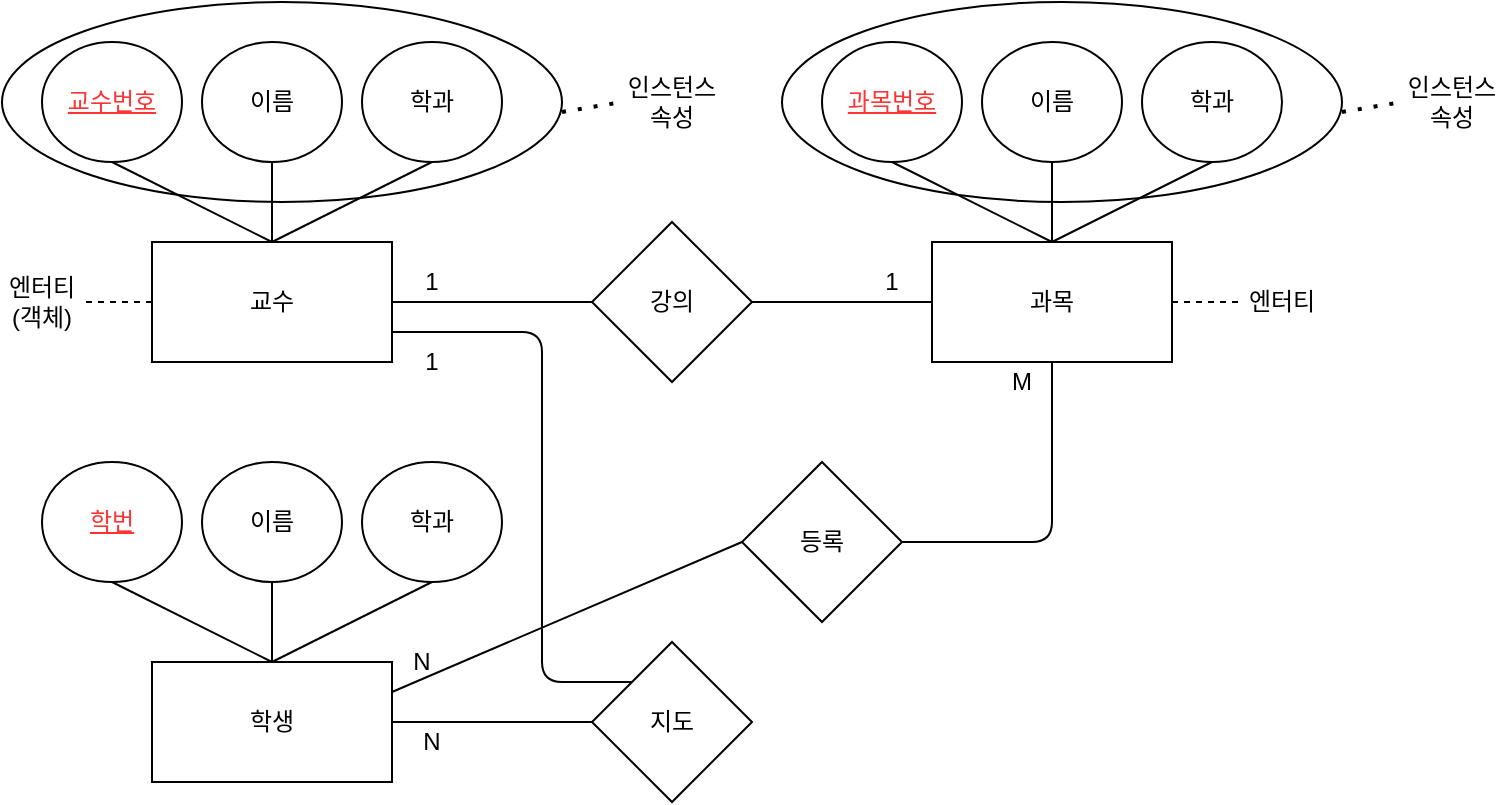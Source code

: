 <mxfile version="14.4.8" type="device"><diagram id="spJPlzkYzBjCRH0WMbiv" name="Page-1"><mxGraphModel dx="1422" dy="762" grid="1" gridSize="10" guides="1" tooltips="1" connect="1" arrows="1" fold="1" page="1" pageScale="1" pageWidth="827" pageHeight="1169" background="#ffffff" math="0" shadow="0"><root><mxCell id="0"/><mxCell id="1" parent="0"/><mxCell id="ZwjOfg2V7YQlCmntcbpw-12" value="" style="ellipse;whiteSpace=wrap;html=1;" parent="1" vertex="1"><mxGeometry x="10" y="10" width="280" height="100" as="geometry"/></mxCell><mxCell id="ZwjOfg2V7YQlCmntcbpw-1" value="&lt;font style=&quot;vertical-align: inherit&quot;&gt;&lt;font style=&quot;vertical-align: inherit&quot;&gt;교수&lt;/font&gt;&lt;/font&gt;" style="rounded=0;whiteSpace=wrap;html=1;" parent="1" vertex="1"><mxGeometry x="85" y="130" width="120" height="60" as="geometry"/></mxCell><mxCell id="ZwjOfg2V7YQlCmntcbpw-2" value="&lt;font style=&quot;vertical-align: inherit&quot;&gt;&lt;font style=&quot;vertical-align: inherit&quot;&gt;교수번호&lt;/font&gt;&lt;/font&gt;" style="ellipse;whiteSpace=wrap;html=1;fontStyle=4;fontColor=#FF3333;" parent="1" vertex="1"><mxGeometry x="30" y="30" width="70" height="60" as="geometry"/></mxCell><mxCell id="ZwjOfg2V7YQlCmntcbpw-3" value="&lt;font style=&quot;vertical-align: inherit&quot;&gt;&lt;font style=&quot;vertical-align: inherit&quot;&gt;이름&lt;/font&gt;&lt;/font&gt;" style="ellipse;whiteSpace=wrap;html=1;" parent="1" vertex="1"><mxGeometry x="110" y="30" width="70" height="60" as="geometry"/></mxCell><mxCell id="ZwjOfg2V7YQlCmntcbpw-4" value="&lt;font style=&quot;vertical-align: inherit&quot;&gt;&lt;font style=&quot;vertical-align: inherit&quot;&gt;학과&lt;/font&gt;&lt;/font&gt;" style="ellipse;whiteSpace=wrap;html=1;" parent="1" vertex="1"><mxGeometry x="190" y="30" width="70" height="60" as="geometry"/></mxCell><mxCell id="ZwjOfg2V7YQlCmntcbpw-5" value="" style="endArrow=none;html=1;entryX=0.5;entryY=1;entryDx=0;entryDy=0;exitX=0.5;exitY=0;exitDx=0;exitDy=0;" parent="1" source="ZwjOfg2V7YQlCmntcbpw-1" target="ZwjOfg2V7YQlCmntcbpw-2" edge="1"><mxGeometry width="50" height="50" relative="1" as="geometry"><mxPoint x="390" y="430" as="sourcePoint"/><mxPoint x="440" y="380" as="targetPoint"/></mxGeometry></mxCell><mxCell id="ZwjOfg2V7YQlCmntcbpw-6" value="" style="endArrow=none;html=1;entryX=0.5;entryY=1;entryDx=0;entryDy=0;exitX=0.5;exitY=0;exitDx=0;exitDy=0;" parent="1" source="ZwjOfg2V7YQlCmntcbpw-1" target="ZwjOfg2V7YQlCmntcbpw-3" edge="1"><mxGeometry width="50" height="50" relative="1" as="geometry"><mxPoint x="160" y="140" as="sourcePoint"/><mxPoint x="75" y="100" as="targetPoint"/></mxGeometry></mxCell><mxCell id="ZwjOfg2V7YQlCmntcbpw-7" value="" style="endArrow=none;html=1;entryX=0.5;entryY=1;entryDx=0;entryDy=0;exitX=0.5;exitY=0;exitDx=0;exitDy=0;" parent="1" source="ZwjOfg2V7YQlCmntcbpw-1" target="ZwjOfg2V7YQlCmntcbpw-4" edge="1"><mxGeometry width="50" height="50" relative="1" as="geometry"><mxPoint x="390" y="430" as="sourcePoint"/><mxPoint x="440" y="380" as="targetPoint"/></mxGeometry></mxCell><mxCell id="ZwjOfg2V7YQlCmntcbpw-8" value="엔터티&lt;br&gt;(객체)" style="text;html=1;strokeColor=none;fillColor=none;align=center;verticalAlign=middle;whiteSpace=wrap;rounded=0;" parent="1" vertex="1"><mxGeometry x="10" y="150" width="40" height="20" as="geometry"/></mxCell><mxCell id="ZwjOfg2V7YQlCmntcbpw-9" value="&lt;font style=&quot;vertical-align: inherit&quot;&gt;&lt;font style=&quot;vertical-align: inherit&quot;&gt;인스턴스 속성&lt;/font&gt;&lt;/font&gt;" style="text;html=1;strokeColor=none;fillColor=none;align=center;verticalAlign=middle;whiteSpace=wrap;rounded=0;" parent="1" vertex="1"><mxGeometry x="320" y="50" width="50" height="20" as="geometry"/></mxCell><mxCell id="ZwjOfg2V7YQlCmntcbpw-10" value="" style="endArrow=none;dashed=1;html=1;dashPattern=1 3;strokeWidth=2;entryX=0;entryY=0.5;entryDx=0;entryDy=0;exitX=1;exitY=0.5;exitDx=0;exitDy=0;" parent="1" target="ZwjOfg2V7YQlCmntcbpw-9" edge="1"><mxGeometry width="50" height="50" relative="1" as="geometry"><mxPoint x="290" y="65" as="sourcePoint"/><mxPoint x="440" y="360" as="targetPoint"/></mxGeometry></mxCell><mxCell id="ZwjOfg2V7YQlCmntcbpw-13" value="" style="ellipse;whiteSpace=wrap;html=1;" parent="1" vertex="1"><mxGeometry x="400" y="10" width="280" height="100" as="geometry"/></mxCell><mxCell id="ZwjOfg2V7YQlCmntcbpw-14" value="&lt;font style=&quot;vertical-align: inherit&quot;&gt;&lt;font style=&quot;vertical-align: inherit&quot;&gt;과목&lt;/font&gt;&lt;/font&gt;" style="rounded=0;whiteSpace=wrap;html=1;" parent="1" vertex="1"><mxGeometry x="475" y="130" width="120" height="60" as="geometry"/></mxCell><mxCell id="ZwjOfg2V7YQlCmntcbpw-15" value="&lt;font style=&quot;vertical-align: inherit&quot;&gt;&lt;font style=&quot;vertical-align: inherit&quot;&gt;과목번호&lt;/font&gt;&lt;/font&gt;" style="ellipse;whiteSpace=wrap;html=1;fontStyle=4;fontColor=#FF3333;" parent="1" vertex="1"><mxGeometry x="420" y="30" width="70" height="60" as="geometry"/></mxCell><mxCell id="ZwjOfg2V7YQlCmntcbpw-16" value="&lt;font style=&quot;vertical-align: inherit&quot;&gt;&lt;font style=&quot;vertical-align: inherit&quot;&gt;이름&lt;/font&gt;&lt;/font&gt;" style="ellipse;whiteSpace=wrap;html=1;" parent="1" vertex="1"><mxGeometry x="500" y="30" width="70" height="60" as="geometry"/></mxCell><mxCell id="ZwjOfg2V7YQlCmntcbpw-17" value="&lt;font style=&quot;vertical-align: inherit&quot;&gt;&lt;font style=&quot;vertical-align: inherit&quot;&gt;학과&lt;/font&gt;&lt;/font&gt;" style="ellipse;whiteSpace=wrap;html=1;" parent="1" vertex="1"><mxGeometry x="580" y="30" width="70" height="60" as="geometry"/></mxCell><mxCell id="ZwjOfg2V7YQlCmntcbpw-18" value="" style="endArrow=none;html=1;entryX=0.5;entryY=1;entryDx=0;entryDy=0;exitX=0.5;exitY=0;exitDx=0;exitDy=0;" parent="1" source="ZwjOfg2V7YQlCmntcbpw-14" target="ZwjOfg2V7YQlCmntcbpw-15" edge="1"><mxGeometry width="50" height="50" relative="1" as="geometry"><mxPoint x="780" y="430" as="sourcePoint"/><mxPoint x="830" y="380" as="targetPoint"/></mxGeometry></mxCell><mxCell id="ZwjOfg2V7YQlCmntcbpw-19" value="" style="endArrow=none;html=1;entryX=0.5;entryY=1;entryDx=0;entryDy=0;exitX=0.5;exitY=0;exitDx=0;exitDy=0;" parent="1" source="ZwjOfg2V7YQlCmntcbpw-14" target="ZwjOfg2V7YQlCmntcbpw-16" edge="1"><mxGeometry width="50" height="50" relative="1" as="geometry"><mxPoint x="550" y="140" as="sourcePoint"/><mxPoint x="465" y="100" as="targetPoint"/></mxGeometry></mxCell><mxCell id="ZwjOfg2V7YQlCmntcbpw-20" value="" style="endArrow=none;html=1;entryX=0.5;entryY=1;entryDx=0;entryDy=0;exitX=0.5;exitY=0;exitDx=0;exitDy=0;" parent="1" source="ZwjOfg2V7YQlCmntcbpw-14" target="ZwjOfg2V7YQlCmntcbpw-17" edge="1"><mxGeometry width="50" height="50" relative="1" as="geometry"><mxPoint x="780" y="430" as="sourcePoint"/><mxPoint x="830" y="380" as="targetPoint"/></mxGeometry></mxCell><mxCell id="ZwjOfg2V7YQlCmntcbpw-21" value="&lt;font style=&quot;vertical-align: inherit&quot;&gt;&lt;font style=&quot;vertical-align: inherit&quot;&gt;엔터티&lt;/font&gt;&lt;/font&gt;" style="text;html=1;strokeColor=none;fillColor=none;align=center;verticalAlign=middle;whiteSpace=wrap;rounded=0;" parent="1" vertex="1"><mxGeometry x="630" y="150" width="40" height="20" as="geometry"/></mxCell><mxCell id="ZwjOfg2V7YQlCmntcbpw-22" value="&lt;font style=&quot;vertical-align: inherit&quot;&gt;&lt;font style=&quot;vertical-align: inherit&quot;&gt;인스턴스 속성&lt;/font&gt;&lt;/font&gt;" style="text;html=1;strokeColor=none;fillColor=none;align=center;verticalAlign=middle;whiteSpace=wrap;rounded=0;" parent="1" vertex="1"><mxGeometry x="710" y="50" width="50" height="20" as="geometry"/></mxCell><mxCell id="ZwjOfg2V7YQlCmntcbpw-23" value="" style="endArrow=none;dashed=1;html=1;dashPattern=1 3;strokeWidth=2;entryX=0;entryY=0.5;entryDx=0;entryDy=0;exitX=1;exitY=0.5;exitDx=0;exitDy=0;" parent="1" target="ZwjOfg2V7YQlCmntcbpw-22" edge="1"><mxGeometry width="50" height="50" relative="1" as="geometry"><mxPoint x="680" y="65" as="sourcePoint"/><mxPoint x="830" y="360" as="targetPoint"/></mxGeometry></mxCell><mxCell id="ZwjOfg2V7YQlCmntcbpw-24" value="" style="endArrow=none;dashed=1;html=1;entryX=0;entryY=0.5;entryDx=0;entryDy=0;exitX=1;exitY=0.5;exitDx=0;exitDy=0;" parent="1" source="ZwjOfg2V7YQlCmntcbpw-14" target="ZwjOfg2V7YQlCmntcbpw-21" edge="1"><mxGeometry width="50" height="50" relative="1" as="geometry"><mxPoint x="780" y="410" as="sourcePoint"/><mxPoint x="830" y="360" as="targetPoint"/></mxGeometry></mxCell><mxCell id="ZwjOfg2V7YQlCmntcbpw-25" value="&lt;font style=&quot;vertical-align: inherit&quot;&gt;&lt;font style=&quot;vertical-align: inherit&quot;&gt;&lt;font&gt;강&lt;/font&gt;의&lt;/font&gt;&lt;/font&gt;" style="rhombus;whiteSpace=wrap;html=1;" parent="1" vertex="1"><mxGeometry x="305" y="120" width="80" height="80" as="geometry"/></mxCell><mxCell id="ZwjOfg2V7YQlCmntcbpw-26" style="edgeStyle=orthogonalEdgeStyle;rounded=0;orthogonalLoop=1;jettySize=auto;html=1;exitX=0.5;exitY=1;exitDx=0;exitDy=0;fontColor=#000000;" parent="1" source="ZwjOfg2V7YQlCmntcbpw-8" target="ZwjOfg2V7YQlCmntcbpw-8" edge="1"><mxGeometry relative="1" as="geometry"/></mxCell><mxCell id="ZwjOfg2V7YQlCmntcbpw-29" value="" style="endArrow=none;dashed=1;html=1;fontColor=#000000;entryX=1;entryY=0.5;entryDx=0;entryDy=0;exitX=0;exitY=0.5;exitDx=0;exitDy=0;" parent="1" source="ZwjOfg2V7YQlCmntcbpw-1" target="ZwjOfg2V7YQlCmntcbpw-8" edge="1"><mxGeometry width="50" height="50" relative="1" as="geometry"><mxPoint x="390" y="400" as="sourcePoint"/><mxPoint x="440" y="350" as="targetPoint"/></mxGeometry></mxCell><mxCell id="ZwjOfg2V7YQlCmntcbpw-30" value="" style="endArrow=none;html=1;fontColor=#000000;entryX=1;entryY=0.5;entryDx=0;entryDy=0;exitX=0;exitY=0.5;exitDx=0;exitDy=0;" parent="1" source="ZwjOfg2V7YQlCmntcbpw-25" target="ZwjOfg2V7YQlCmntcbpw-1" edge="1"><mxGeometry width="50" height="50" relative="1" as="geometry"><mxPoint x="390" y="400" as="sourcePoint"/><mxPoint x="440" y="350" as="targetPoint"/></mxGeometry></mxCell><mxCell id="ZwjOfg2V7YQlCmntcbpw-31" value="" style="endArrow=none;html=1;fontColor=#000000;entryX=1;entryY=0.5;entryDx=0;entryDy=0;exitX=0;exitY=0.5;exitDx=0;exitDy=0;" parent="1" source="ZwjOfg2V7YQlCmntcbpw-14" target="ZwjOfg2V7YQlCmntcbpw-25" edge="1"><mxGeometry width="50" height="50" relative="1" as="geometry"><mxPoint x="315" y="170" as="sourcePoint"/><mxPoint x="215" y="170" as="targetPoint"/></mxGeometry></mxCell><mxCell id="ZwjOfg2V7YQlCmntcbpw-32" value="학생" style="rounded=0;whiteSpace=wrap;html=1;" parent="1" vertex="1"><mxGeometry x="85" y="340" width="120" height="60" as="geometry"/></mxCell><mxCell id="ZwjOfg2V7YQlCmntcbpw-33" value="학번" style="ellipse;whiteSpace=wrap;html=1;fontStyle=4;fontColor=#FF3333;" parent="1" vertex="1"><mxGeometry x="30" y="240" width="70" height="60" as="geometry"/></mxCell><mxCell id="ZwjOfg2V7YQlCmntcbpw-34" value="&lt;font style=&quot;vertical-align: inherit&quot;&gt;&lt;font style=&quot;vertical-align: inherit&quot;&gt;이름&lt;/font&gt;&lt;/font&gt;" style="ellipse;whiteSpace=wrap;html=1;" parent="1" vertex="1"><mxGeometry x="110" y="240" width="70" height="60" as="geometry"/></mxCell><mxCell id="ZwjOfg2V7YQlCmntcbpw-35" value="&lt;font style=&quot;vertical-align: inherit&quot;&gt;&lt;font style=&quot;vertical-align: inherit&quot;&gt;학과&lt;/font&gt;&lt;/font&gt;" style="ellipse;whiteSpace=wrap;html=1;" parent="1" vertex="1"><mxGeometry x="190" y="240" width="70" height="60" as="geometry"/></mxCell><mxCell id="ZwjOfg2V7YQlCmntcbpw-36" value="" style="endArrow=none;html=1;entryX=0.5;entryY=1;entryDx=0;entryDy=0;exitX=0.5;exitY=0;exitDx=0;exitDy=0;" parent="1" source="ZwjOfg2V7YQlCmntcbpw-32" target="ZwjOfg2V7YQlCmntcbpw-33" edge="1"><mxGeometry width="50" height="50" relative="1" as="geometry"><mxPoint x="390" y="640" as="sourcePoint"/><mxPoint x="440" y="590" as="targetPoint"/></mxGeometry></mxCell><mxCell id="ZwjOfg2V7YQlCmntcbpw-37" value="" style="endArrow=none;html=1;entryX=0.5;entryY=1;entryDx=0;entryDy=0;exitX=0.5;exitY=0;exitDx=0;exitDy=0;" parent="1" source="ZwjOfg2V7YQlCmntcbpw-32" target="ZwjOfg2V7YQlCmntcbpw-34" edge="1"><mxGeometry width="50" height="50" relative="1" as="geometry"><mxPoint x="160" y="350" as="sourcePoint"/><mxPoint x="75" y="310" as="targetPoint"/></mxGeometry></mxCell><mxCell id="ZwjOfg2V7YQlCmntcbpw-38" value="" style="endArrow=none;html=1;entryX=0.5;entryY=1;entryDx=0;entryDy=0;exitX=0.5;exitY=0;exitDx=0;exitDy=0;" parent="1" source="ZwjOfg2V7YQlCmntcbpw-32" target="ZwjOfg2V7YQlCmntcbpw-35" edge="1"><mxGeometry width="50" height="50" relative="1" as="geometry"><mxPoint x="390" y="640" as="sourcePoint"/><mxPoint x="440" y="590" as="targetPoint"/></mxGeometry></mxCell><mxCell id="ZwjOfg2V7YQlCmntcbpw-41" value="지도" style="rhombus;whiteSpace=wrap;html=1;" parent="1" vertex="1"><mxGeometry x="305" y="330" width="80" height="80" as="geometry"/></mxCell><mxCell id="ZwjOfg2V7YQlCmntcbpw-42" value="" style="endArrow=none;html=1;fontColor=#000000;entryX=0;entryY=0.5;entryDx=0;entryDy=0;exitX=1;exitY=0.5;exitDx=0;exitDy=0;" parent="1" source="ZwjOfg2V7YQlCmntcbpw-32" target="ZwjOfg2V7YQlCmntcbpw-41" edge="1"><mxGeometry width="50" height="50" relative="1" as="geometry"><mxPoint x="390" y="400" as="sourcePoint"/><mxPoint x="440" y="350" as="targetPoint"/></mxGeometry></mxCell><mxCell id="ZwjOfg2V7YQlCmntcbpw-44" value="" style="endArrow=none;html=1;fontColor=#000000;entryX=1;entryY=0.75;entryDx=0;entryDy=0;exitX=0;exitY=0;exitDx=0;exitDy=0;" parent="1" source="ZwjOfg2V7YQlCmntcbpw-41" target="ZwjOfg2V7YQlCmntcbpw-1" edge="1"><mxGeometry width="50" height="50" relative="1" as="geometry"><mxPoint x="340" y="340" as="sourcePoint"/><mxPoint x="440" y="350" as="targetPoint"/><Array as="points"><mxPoint x="280" y="350"/><mxPoint x="280" y="175"/></Array></mxGeometry></mxCell><mxCell id="ZwjOfg2V7YQlCmntcbpw-45" value="N" style="text;html=1;strokeColor=none;fillColor=none;align=center;verticalAlign=middle;whiteSpace=wrap;rounded=0;fontColor=#000000;" parent="1" vertex="1"><mxGeometry x="205" y="370" width="40" height="20" as="geometry"/></mxCell><mxCell id="ZwjOfg2V7YQlCmntcbpw-46" value="1" style="text;html=1;strokeColor=none;fillColor=none;align=center;verticalAlign=middle;whiteSpace=wrap;rounded=0;fontColor=#000000;" parent="1" vertex="1"><mxGeometry x="205" y="180" width="40" height="20" as="geometry"/></mxCell><mxCell id="ZwjOfg2V7YQlCmntcbpw-47" value="1" style="text;html=1;strokeColor=none;fillColor=none;align=center;verticalAlign=middle;whiteSpace=wrap;rounded=0;fontColor=#000000;" parent="1" vertex="1"><mxGeometry x="205" y="140" width="40" height="20" as="geometry"/></mxCell><mxCell id="ZwjOfg2V7YQlCmntcbpw-48" value="1" style="text;html=1;strokeColor=none;fillColor=none;align=center;verticalAlign=middle;whiteSpace=wrap;rounded=0;fontColor=#000000;" parent="1" vertex="1"><mxGeometry x="435" y="140" width="40" height="20" as="geometry"/></mxCell><mxCell id="ZwjOfg2V7YQlCmntcbpw-62" value="" style="endArrow=none;html=1;fontColor=#000000;entryX=0;entryY=0.5;entryDx=0;entryDy=0;exitX=1;exitY=0.25;exitDx=0;exitDy=0;" parent="1" source="ZwjOfg2V7YQlCmntcbpw-32" target="ZwjOfg2V7YQlCmntcbpw-64" edge="1"><mxGeometry width="50" height="50" relative="1" as="geometry"><mxPoint x="390" y="400" as="sourcePoint"/><mxPoint x="490" y="370" as="targetPoint"/></mxGeometry></mxCell><mxCell id="ZwjOfg2V7YQlCmntcbpw-64" value="등록" style="rhombus;whiteSpace=wrap;html=1;fontColor=#000000;" parent="1" vertex="1"><mxGeometry x="380" y="240" width="80" height="80" as="geometry"/></mxCell><mxCell id="ZwjOfg2V7YQlCmntcbpw-66" value="N" style="text;html=1;strokeColor=none;fillColor=none;align=center;verticalAlign=middle;whiteSpace=wrap;rounded=0;fontColor=#000000;" parent="1" vertex="1"><mxGeometry x="200" y="330" width="40" height="20" as="geometry"/></mxCell><mxCell id="ZwjOfg2V7YQlCmntcbpw-67" value="M" style="text;html=1;strokeColor=none;fillColor=none;align=center;verticalAlign=middle;whiteSpace=wrap;rounded=0;fontColor=#000000;" parent="1" vertex="1"><mxGeometry x="500" y="190" width="40" height="20" as="geometry"/></mxCell><mxCell id="ZwjOfg2V7YQlCmntcbpw-68" value="" style="endArrow=none;html=1;fontColor=#000000;exitX=1;exitY=0.5;exitDx=0;exitDy=0;" parent="1" source="ZwjOfg2V7YQlCmntcbpw-64" edge="1"><mxGeometry width="50" height="50" relative="1" as="geometry"><mxPoint x="460" y="280" as="sourcePoint"/><mxPoint x="535" y="190" as="targetPoint"/><Array as="points"><mxPoint x="535" y="280"/></Array></mxGeometry></mxCell></root></mxGraphModel></diagram></mxfile>
